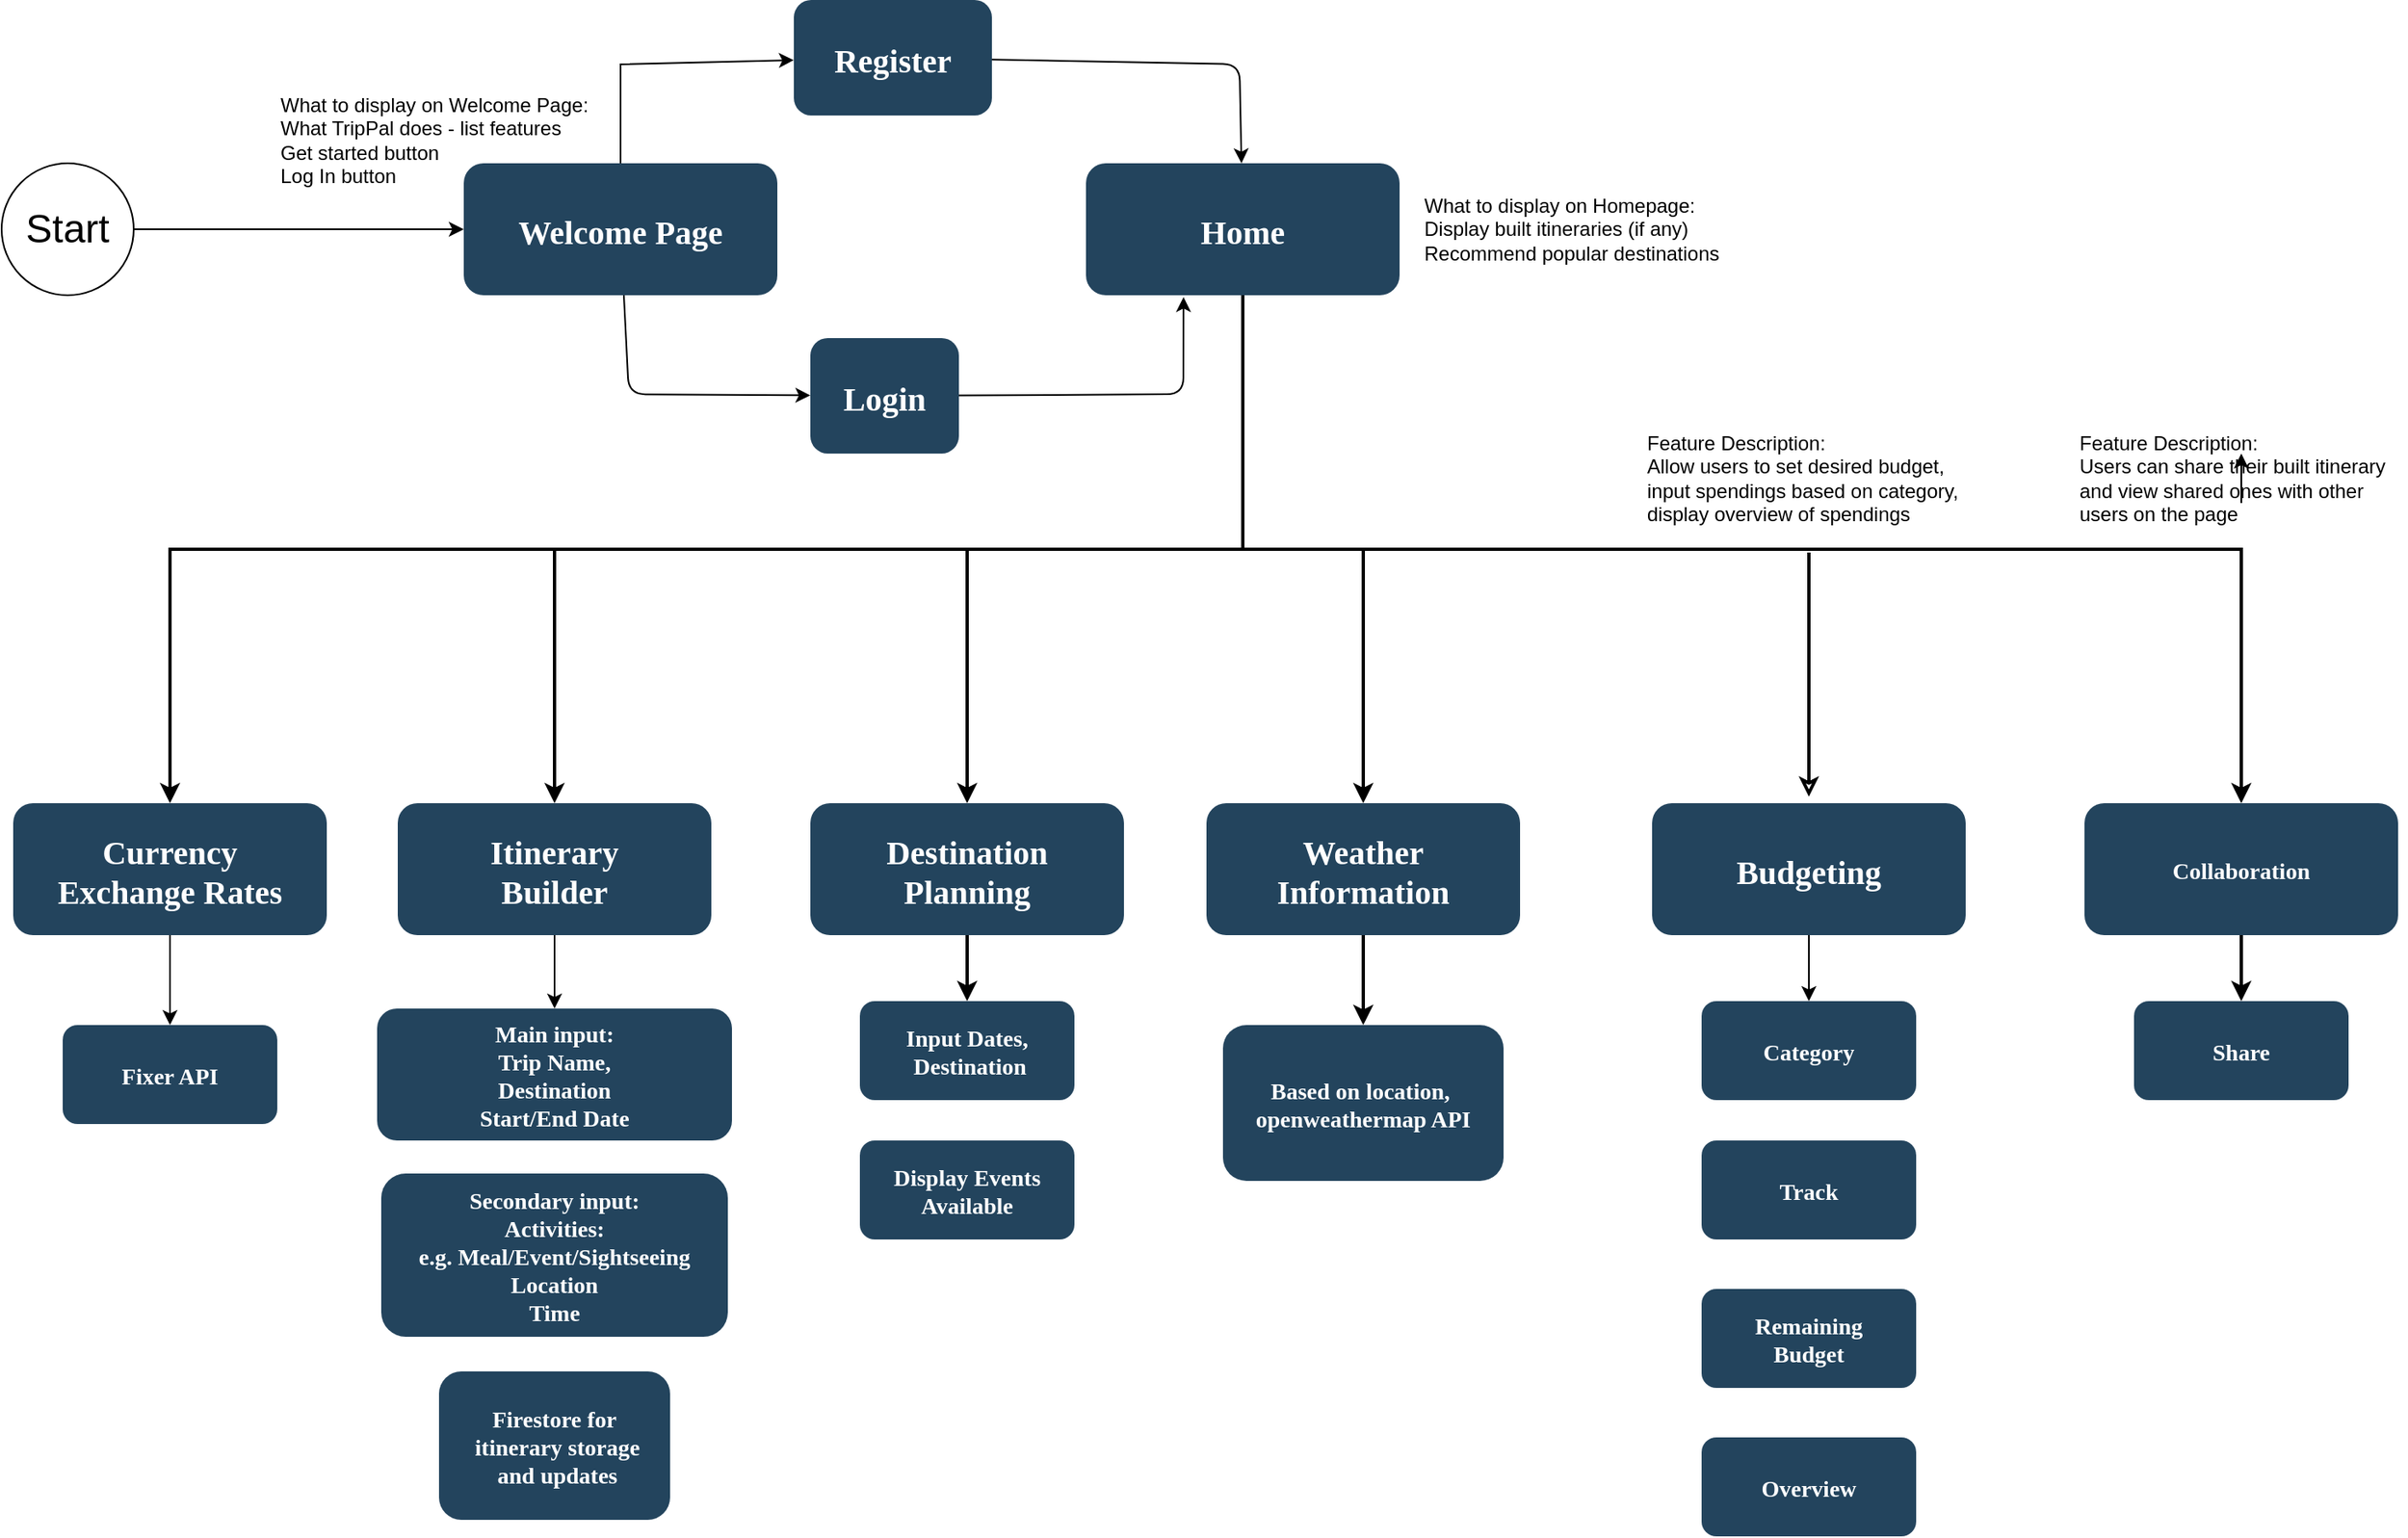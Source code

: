 <mxfile>
    <diagram name="Page-1" id="2c0d36ab-eaac-3732-788b-9136903baeff">
        <mxGraphModel dx="1532" dy="1332" grid="1" gridSize="10" guides="1" tooltips="1" connect="1" arrows="1" fold="1" page="1" pageScale="1.5" pageWidth="1169" pageHeight="827" background="none" math="0" shadow="0">
            <root>
                <mxCell id="0"/>
                <mxCell id="1" parent="0"/>
                <mxCell id="2" value="Home" style="rounded=1;fillColor=#23445D;gradientColor=none;strokeColor=none;fontColor=#FFFFFF;fontStyle=1;fontFamily=Tahoma;fontSize=20;" parent="1" vertex="1">
                    <mxGeometry x="757" y="150" width="190" height="80" as="geometry"/>
                </mxCell>
                <mxCell id="4" value="Collaboration" style="rounded=1;fillColor=#23445D;gradientColor=none;strokeColor=none;fontColor=#FFFFFF;fontStyle=1;fontFamily=Tahoma;fontSize=14" parent="1" vertex="1">
                    <mxGeometry x="1362.0" y="538" width="190" height="80" as="geometry"/>
                </mxCell>
                <mxCell id="9" value="" style="edgeStyle=elbowEdgeStyle;elbow=vertical;strokeWidth=2;rounded=0" parent="1" source="2" target="4" edge="1">
                    <mxGeometry x="337" y="215.5" width="100" height="100" as="geometry">
                        <mxPoint x="337" y="315.5" as="sourcePoint"/>
                        <mxPoint x="437" y="215.5" as="targetPoint"/>
                    </mxGeometry>
                </mxCell>
                <mxCell id="10" value="Weather&#10;Information" style="rounded=1;fillColor=#23445D;gradientColor=none;strokeColor=none;fontColor=#FFFFFF;fontStyle=1;fontFamily=Tahoma;fontSize=20;" parent="1" vertex="1">
                    <mxGeometry x="830" y="538" width="190" height="80" as="geometry"/>
                </mxCell>
                <mxCell id="124" style="edgeStyle=none;html=1;entryX=0.5;entryY=0;entryDx=0;entryDy=0;" edge="1" parent="1" source="12" target="116">
                    <mxGeometry relative="1" as="geometry"/>
                </mxCell>
                <mxCell id="12" value="Itinerary&#10;Builder" style="rounded=1;fillColor=#23445D;gradientColor=none;strokeColor=none;fontColor=#FFFFFF;fontStyle=1;fontFamily=Tahoma;fontSize=20;" parent="1" vertex="1">
                    <mxGeometry x="340.0" y="538" width="190" height="80" as="geometry"/>
                </mxCell>
                <mxCell id="106" style="edgeStyle=none;html=1;" edge="1" parent="1" source="13" target="105">
                    <mxGeometry relative="1" as="geometry"/>
                </mxCell>
                <mxCell id="13" value="Currency&#10;Exchange Rates" style="rounded=1;fillColor=#23445D;gradientColor=none;strokeColor=none;fontColor=#FFFFFF;fontStyle=1;fontFamily=Tahoma;fontSize=20;" parent="1" vertex="1">
                    <mxGeometry x="107" y="538" width="190" height="80" as="geometry"/>
                </mxCell>
                <mxCell id="41" value="Based on location, &#10;openweathermap API" style="rounded=1;fillColor=#23445D;gradientColor=none;strokeColor=none;fontColor=#FFFFFF;fontStyle=1;fontFamily=Tahoma;fontSize=14" parent="1" vertex="1">
                    <mxGeometry x="840" y="672.5" width="170" height="94.5" as="geometry"/>
                </mxCell>
                <mxCell id="48" value="Share" style="rounded=1;fillColor=#23445D;gradientColor=none;strokeColor=none;fontColor=#FFFFFF;fontStyle=1;fontFamily=Tahoma;fontSize=14" parent="1" vertex="1">
                    <mxGeometry x="1392" y="658" width="130" height="60" as="geometry"/>
                </mxCell>
                <mxCell id="59" value="" style="edgeStyle=elbowEdgeStyle;elbow=vertical;strokeWidth=2;rounded=0" parent="1" source="2" target="12" edge="1">
                    <mxGeometry x="347" y="225.5" width="100" height="100" as="geometry">
                        <mxPoint x="862.0" y="275.5" as="sourcePoint"/>
                        <mxPoint x="1467.0" y="345.5" as="targetPoint"/>
                    </mxGeometry>
                </mxCell>
                <mxCell id="61" value="" style="edgeStyle=elbowEdgeStyle;elbow=vertical;strokeWidth=2;rounded=0" parent="1" source="2" target="13" edge="1">
                    <mxGeometry x="-23" y="135.5" width="100" height="100" as="geometry">
                        <mxPoint x="-23" y="235.5" as="sourcePoint"/>
                        <mxPoint x="77" y="135.5" as="targetPoint"/>
                    </mxGeometry>
                </mxCell>
                <mxCell id="103" value="" style="edgeStyle=elbowEdgeStyle;elbow=vertical;strokeWidth=2;rounded=0" parent="1" source="10" target="41" edge="1">
                    <mxGeometry x="-23" y="338" width="100" height="100" as="geometry">
                        <mxPoint x="-23" y="438" as="sourcePoint"/>
                        <mxPoint x="77" y="338" as="targetPoint"/>
                    </mxGeometry>
                </mxCell>
                <mxCell id="104" value="" style="edgeStyle=elbowEdgeStyle;elbow=vertical;strokeWidth=2;rounded=0" parent="1" source="4" target="48" edge="1">
                    <mxGeometry x="-23" y="338" width="100" height="100" as="geometry">
                        <mxPoint x="-23" y="438" as="sourcePoint"/>
                        <mxPoint x="77" y="338" as="targetPoint"/>
                    </mxGeometry>
                </mxCell>
                <mxCell id="6k0httBL2rHZzE44VbpJ-125" value="&lt;font style=&quot;font-size: 24px;&quot;&gt;Start&lt;/font&gt;" style="ellipse;whiteSpace=wrap;html=1;aspect=fixed;" parent="1" vertex="1">
                    <mxGeometry x="100" y="150" width="80" height="80" as="geometry"/>
                </mxCell>
                <mxCell id="6k0httBL2rHZzE44VbpJ-127" value="" style="endArrow=classic;html=1;rounded=0;exitX=1;exitY=0.5;exitDx=0;exitDy=0;" parent="1" source="6k0httBL2rHZzE44VbpJ-125" target="6k0httBL2rHZzE44VbpJ-129" edge="1">
                    <mxGeometry width="50" height="50" relative="1" as="geometry">
                        <mxPoint x="360" y="190" as="sourcePoint"/>
                        <mxPoint x="400" y="190" as="targetPoint"/>
                    </mxGeometry>
                </mxCell>
                <mxCell id="133" style="edgeStyle=none;html=1;" edge="1" parent="1" source="6k0httBL2rHZzE44VbpJ-129" target="132">
                    <mxGeometry relative="1" as="geometry">
                        <Array as="points">
                            <mxPoint x="480" y="290"/>
                        </Array>
                    </mxGeometry>
                </mxCell>
                <mxCell id="6k0httBL2rHZzE44VbpJ-129" value="Welcome Page" style="rounded=1;fillColor=#23445D;gradientColor=none;strokeColor=none;fontColor=#FFFFFF;fontStyle=1;fontFamily=Tahoma;fontSize=20;" parent="1" vertex="1">
                    <mxGeometry x="380" y="150" width="190" height="80" as="geometry"/>
                </mxCell>
                <mxCell id="6k0httBL2rHZzE44VbpJ-132" value="" style="endArrow=classic;html=1;rounded=0;exitX=0.5;exitY=0;exitDx=0;exitDy=0;" parent="1" source="6k0httBL2rHZzE44VbpJ-129" target="125" edge="1">
                    <mxGeometry width="50" height="50" relative="1" as="geometry">
                        <mxPoint x="600" y="220" as="sourcePoint"/>
                        <mxPoint x="757" y="190.0" as="targetPoint"/>
                        <Array as="points">
                            <mxPoint x="475" y="90"/>
                        </Array>
                    </mxGeometry>
                </mxCell>
                <mxCell id="6k0httBL2rHZzE44VbpJ-135" value="Destination&#10;Planning" style="rounded=1;fillColor=#23445D;gradientColor=none;strokeColor=none;fontColor=#FFFFFF;fontStyle=1;fontFamily=Tahoma;fontSize=20;" parent="1" vertex="1">
                    <mxGeometry x="590.0" y="538" width="190" height="80" as="geometry"/>
                </mxCell>
                <mxCell id="6k0httBL2rHZzE44VbpJ-137" value="" style="edgeStyle=elbowEdgeStyle;elbow=vertical;strokeWidth=2;rounded=0;exitX=0.5;exitY=1;exitDx=0;exitDy=0;entryX=0.5;entryY=0;entryDx=0;entryDy=0;" parent="1" source="2" target="6k0httBL2rHZzE44VbpJ-135" edge="1">
                    <mxGeometry x="-23" y="135.5" width="100" height="100" as="geometry">
                        <mxPoint x="862" y="276" as="sourcePoint"/>
                        <mxPoint x="212" y="346" as="targetPoint"/>
                    </mxGeometry>
                </mxCell>
                <mxCell id="6k0httBL2rHZzE44VbpJ-138" value="" style="edgeStyle=elbowEdgeStyle;elbow=vertical;strokeWidth=2;rounded=0;exitX=0.5;exitY=1;exitDx=0;exitDy=0;entryX=0.5;entryY=0;entryDx=0;entryDy=0;" parent="1" source="2" target="10" edge="1">
                    <mxGeometry x="-23" y="135.5" width="100" height="100" as="geometry">
                        <mxPoint x="872" y="286" as="sourcePoint"/>
                        <mxPoint x="222" y="356" as="targetPoint"/>
                    </mxGeometry>
                </mxCell>
                <mxCell id="107" style="edgeStyle=none;html=1;exitX=0.5;exitY=1;exitDx=0;exitDy=0;" edge="1" parent="1" source="6k0httBL2rHZzE44VbpJ-139" target="6k0httBL2rHZzE44VbpJ-141">
                    <mxGeometry relative="1" as="geometry"/>
                </mxCell>
                <mxCell id="144" style="edgeStyle=none;html=1;endArrow=classic;endFill=0;strokeWidth=2;entryX=0.5;entryY=0;entryDx=0;entryDy=0;" edge="1" parent="1">
                    <mxGeometry relative="1" as="geometry">
                        <mxPoint x="1195" y="534" as="targetPoint"/>
                        <mxPoint x="1195" y="386" as="sourcePoint"/>
                    </mxGeometry>
                </mxCell>
                <mxCell id="6k0httBL2rHZzE44VbpJ-139" value="Budgeting" style="rounded=1;fillColor=#23445D;gradientColor=none;strokeColor=none;fontColor=#FFFFFF;fontStyle=1;fontFamily=Tahoma;fontSize=20;" parent="1" vertex="1">
                    <mxGeometry x="1100" y="538" width="190" height="80" as="geometry"/>
                </mxCell>
                <mxCell id="6k0httBL2rHZzE44VbpJ-141" value="Category" style="rounded=1;fillColor=#23445D;gradientColor=none;strokeColor=none;fontColor=#FFFFFF;fontStyle=1;fontFamily=Tahoma;fontSize=14" parent="1" vertex="1">
                    <mxGeometry x="1130" y="658" width="130" height="60" as="geometry"/>
                </mxCell>
                <mxCell id="6k0httBL2rHZzE44VbpJ-142" value="Track" style="rounded=1;fillColor=#23445D;gradientColor=none;strokeColor=none;fontColor=#FFFFFF;fontStyle=1;fontFamily=Tahoma;fontSize=14" parent="1" vertex="1">
                    <mxGeometry x="1130" y="742.5" width="130" height="60" as="geometry"/>
                </mxCell>
                <mxCell id="6k0httBL2rHZzE44VbpJ-143" value="Remaining&#10;Budget" style="rounded=1;fillColor=#23445D;gradientColor=none;strokeColor=none;fontColor=#FFFFFF;fontStyle=1;fontFamily=Tahoma;fontSize=14" parent="1" vertex="1">
                    <mxGeometry x="1130" y="832.5" width="130" height="60" as="geometry"/>
                </mxCell>
                <mxCell id="6k0httBL2rHZzE44VbpJ-144" value="Overview" style="rounded=1;fillColor=#23445D;gradientColor=none;strokeColor=none;fontColor=#FFFFFF;fontStyle=1;fontFamily=Tahoma;fontSize=14" parent="1" vertex="1">
                    <mxGeometry x="1130" y="922.5" width="130" height="60" as="geometry"/>
                </mxCell>
                <mxCell id="6k0httBL2rHZzE44VbpJ-146" value="Input Dates,&#10; Destination" style="rounded=1;fillColor=#23445D;gradientColor=none;strokeColor=none;fontColor=#FFFFFF;fontStyle=1;fontFamily=Tahoma;fontSize=14" parent="1" vertex="1">
                    <mxGeometry x="620" y="658" width="130" height="60" as="geometry"/>
                </mxCell>
                <mxCell id="6k0httBL2rHZzE44VbpJ-147" value="" style="edgeStyle=elbowEdgeStyle;elbow=vertical;strokeWidth=2;rounded=0;entryX=0.5;entryY=0;entryDx=0;entryDy=0;exitX=0.5;exitY=1;exitDx=0;exitDy=0;" parent="1" source="6k0httBL2rHZzE44VbpJ-135" target="6k0httBL2rHZzE44VbpJ-146" edge="1">
                    <mxGeometry x="-23" y="338" width="100" height="100" as="geometry">
                        <mxPoint x="760" y="822.5" as="sourcePoint"/>
                        <mxPoint x="445" y="662.5" as="targetPoint"/>
                    </mxGeometry>
                </mxCell>
                <mxCell id="6k0httBL2rHZzE44VbpJ-150" value="Display Events &#10;Available" style="rounded=1;fillColor=#23445D;gradientColor=none;strokeColor=none;fontColor=#FFFFFF;fontStyle=1;fontFamily=Tahoma;fontSize=14" parent="1" vertex="1">
                    <mxGeometry x="620" y="742.5" width="130" height="60" as="geometry"/>
                </mxCell>
                <mxCell id="105" value="Fixer API" style="rounded=1;fillColor=#23445D;gradientColor=none;strokeColor=none;fontColor=#FFFFFF;fontStyle=1;fontFamily=Tahoma;fontSize=14" vertex="1" parent="1">
                    <mxGeometry x="137" y="672.5" width="130" height="60" as="geometry"/>
                </mxCell>
                <mxCell id="108" value="Feature Description:&lt;br&gt;Allow users to set desired budget,&lt;br&gt;input spendings based on category, display overview of spendings&amp;nbsp;" style="text;strokeColor=none;align=left;fillColor=none;html=1;verticalAlign=middle;whiteSpace=wrap;rounded=0;" vertex="1" parent="1">
                    <mxGeometry x="1095" y="326" width="200" height="30" as="geometry"/>
                </mxCell>
                <mxCell id="110" value="Feature Description:&lt;br&gt;Users can share their built itinerary and view shared ones with other users on the page&amp;nbsp;" style="text;strokeColor=none;align=left;fillColor=none;html=1;verticalAlign=middle;whiteSpace=wrap;rounded=0;" vertex="1" parent="1">
                    <mxGeometry x="1357" y="326" width="200" height="30" as="geometry"/>
                </mxCell>
                <mxCell id="111" value="Firestore for&#10; itinerary storage&#10; and updates" style="rounded=1;fillColor=#23445D;gradientColor=none;strokeColor=none;fontColor=#FFFFFF;fontStyle=1;fontFamily=Tahoma;fontSize=14" vertex="1" parent="1">
                    <mxGeometry x="365" y="882.5" width="140" height="90" as="geometry"/>
                </mxCell>
                <mxCell id="115" value="What to display on Homepage:&lt;br&gt;Display built itineraries (if any)&amp;nbsp;&lt;br&gt;Recommend popular destinations" style="text;strokeColor=none;align=left;fillColor=none;html=1;verticalAlign=middle;whiteSpace=wrap;rounded=0;" vertex="1" parent="1">
                    <mxGeometry x="960" y="175" width="200" height="30" as="geometry"/>
                </mxCell>
                <mxCell id="116" value="Main input:&#10;Trip Name,&#10;Destination&#10;Start/End Date" style="rounded=1;fillColor=#23445D;gradientColor=none;strokeColor=none;fontColor=#FFFFFF;fontStyle=1;fontFamily=Tahoma;fontSize=14" vertex="1" parent="1">
                    <mxGeometry x="327.5" y="662.5" width="215" height="80" as="geometry"/>
                </mxCell>
                <mxCell id="117" value="Secondary input:&#10;Activities:&#10;e.g. Meal/Event/Sightseeing&#10;Location&#10;Time" style="rounded=1;fillColor=#23445D;gradientColor=none;strokeColor=none;fontColor=#FFFFFF;fontStyle=1;fontFamily=Tahoma;fontSize=14" vertex="1" parent="1">
                    <mxGeometry x="330" y="762.5" width="210" height="99" as="geometry"/>
                </mxCell>
                <mxCell id="136" style="edgeStyle=none;html=1;" edge="1" parent="1" source="125" target="2">
                    <mxGeometry relative="1" as="geometry">
                        <mxPoint x="930" y="90" as="targetPoint"/>
                        <Array as="points">
                            <mxPoint x="850" y="90"/>
                        </Array>
                    </mxGeometry>
                </mxCell>
                <mxCell id="125" value="Register" style="rounded=1;fillColor=#23445D;gradientColor=none;strokeColor=none;fontColor=#FFFFFF;fontStyle=1;fontFamily=Tahoma;fontSize=20;" vertex="1" parent="1">
                    <mxGeometry x="580" y="51" width="120" height="70" as="geometry"/>
                </mxCell>
                <mxCell id="127" style="edgeStyle=none;html=1;exitX=0.5;exitY=1;exitDx=0;exitDy=0;entryX=0.5;entryY=0;entryDx=0;entryDy=0;" edge="1" parent="1" source="110" target="110">
                    <mxGeometry relative="1" as="geometry"/>
                </mxCell>
                <mxCell id="137" style="edgeStyle=none;html=1;entryX=0.311;entryY=1.014;entryDx=0;entryDy=0;entryPerimeter=0;" edge="1" parent="1" source="132" target="2">
                    <mxGeometry relative="1" as="geometry">
                        <Array as="points">
                            <mxPoint x="816" y="290"/>
                        </Array>
                    </mxGeometry>
                </mxCell>
                <mxCell id="132" value="Login" style="rounded=1;fillColor=#23445D;gradientColor=none;strokeColor=none;fontColor=#FFFFFF;fontStyle=1;fontFamily=Tahoma;fontSize=20;" vertex="1" parent="1">
                    <mxGeometry x="590" y="256" width="90" height="70" as="geometry"/>
                </mxCell>
                <mxCell id="138" value="What to display on Welcome Page:&lt;br&gt;What TripPal does - list features&lt;br&gt;Get started button&amp;nbsp;&lt;br&gt;Log In button&lt;br&gt;" style="text;strokeColor=none;align=left;fillColor=none;html=1;verticalAlign=middle;whiteSpace=wrap;rounded=0;" vertex="1" parent="1">
                    <mxGeometry x="267" y="121" width="215" height="30" as="geometry"/>
                </mxCell>
            </root>
        </mxGraphModel>
    </diagram>
</mxfile>